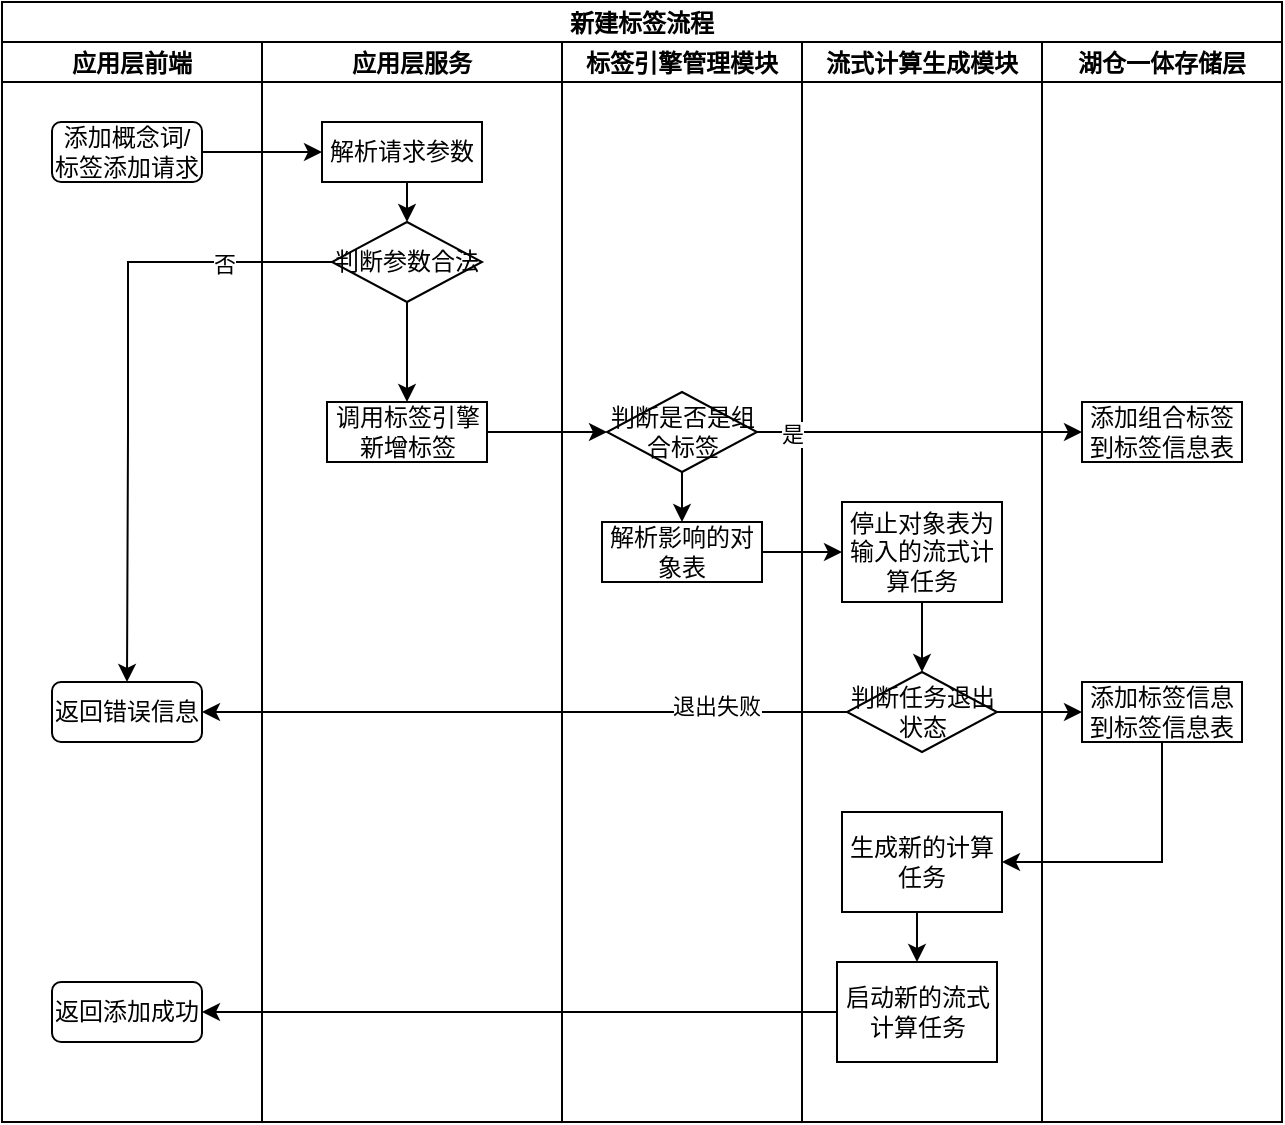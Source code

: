 <mxfile version="17.1.2" type="github">
  <diagram id="PUodA693WMOSVE2841Jc" name="第 1 页">
    <mxGraphModel dx="941" dy="673" grid="1" gridSize="10" guides="1" tooltips="1" connect="1" arrows="1" fold="1" page="1" pageScale="1" pageWidth="850" pageHeight="1100" math="0" shadow="0">
      <root>
        <mxCell id="0" />
        <mxCell id="1" parent="0" />
        <mxCell id="u_jYMOBiKWafSDNKGHsM-1" value="新建标签流程" style="swimlane;childLayout=stackLayout;resizeParent=1;resizeParentMax=0;startSize=20;" vertex="1" parent="1">
          <mxGeometry x="100" y="120" width="640" height="560" as="geometry" />
        </mxCell>
        <mxCell id="u_jYMOBiKWafSDNKGHsM-2" value="应用层前端" style="swimlane;startSize=20;" vertex="1" parent="u_jYMOBiKWafSDNKGHsM-1">
          <mxGeometry y="20" width="130" height="540" as="geometry" />
        </mxCell>
        <mxCell id="u_jYMOBiKWafSDNKGHsM-7" value="添加概念词/标签添加请求" style="rounded=1;whiteSpace=wrap;html=1;" vertex="1" parent="u_jYMOBiKWafSDNKGHsM-2">
          <mxGeometry x="25" y="40" width="75" height="30" as="geometry" />
        </mxCell>
        <mxCell id="u_jYMOBiKWafSDNKGHsM-14" value="返回错误信息" style="rounded=1;whiteSpace=wrap;html=1;" vertex="1" parent="u_jYMOBiKWafSDNKGHsM-2">
          <mxGeometry x="25" y="320" width="75" height="30" as="geometry" />
        </mxCell>
        <mxCell id="u_jYMOBiKWafSDNKGHsM-43" value="返回添加成功" style="rounded=1;whiteSpace=wrap;html=1;" vertex="1" parent="u_jYMOBiKWafSDNKGHsM-2">
          <mxGeometry x="25" y="470" width="75" height="30" as="geometry" />
        </mxCell>
        <mxCell id="u_jYMOBiKWafSDNKGHsM-3" value="应用层服务" style="swimlane;startSize=20;" vertex="1" parent="u_jYMOBiKWafSDNKGHsM-1">
          <mxGeometry x="130" y="20" width="150" height="540" as="geometry" />
        </mxCell>
        <mxCell id="u_jYMOBiKWafSDNKGHsM-13" style="edgeStyle=orthogonalEdgeStyle;rounded=0;orthogonalLoop=1;jettySize=auto;html=1;exitX=0.5;exitY=1;exitDx=0;exitDy=0;entryX=0.5;entryY=0;entryDx=0;entryDy=0;" edge="1" parent="u_jYMOBiKWafSDNKGHsM-3" source="u_jYMOBiKWafSDNKGHsM-8" target="u_jYMOBiKWafSDNKGHsM-10">
          <mxGeometry relative="1" as="geometry" />
        </mxCell>
        <mxCell id="u_jYMOBiKWafSDNKGHsM-8" value="解析请求参数" style="rounded=0;whiteSpace=wrap;html=1;" vertex="1" parent="u_jYMOBiKWafSDNKGHsM-3">
          <mxGeometry x="30" y="40" width="80" height="30" as="geometry" />
        </mxCell>
        <mxCell id="u_jYMOBiKWafSDNKGHsM-18" style="edgeStyle=orthogonalEdgeStyle;rounded=0;orthogonalLoop=1;jettySize=auto;html=1;exitX=0.5;exitY=1;exitDx=0;exitDy=0;" edge="1" parent="u_jYMOBiKWafSDNKGHsM-3" source="u_jYMOBiKWafSDNKGHsM-10" target="u_jYMOBiKWafSDNKGHsM-17">
          <mxGeometry relative="1" as="geometry" />
        </mxCell>
        <mxCell id="u_jYMOBiKWafSDNKGHsM-10" value="判断参数合法" style="rhombus;whiteSpace=wrap;html=1;" vertex="1" parent="u_jYMOBiKWafSDNKGHsM-3">
          <mxGeometry x="35" y="90" width="75" height="40" as="geometry" />
        </mxCell>
        <mxCell id="u_jYMOBiKWafSDNKGHsM-17" value="调用标签引擎新增标签" style="rounded=0;whiteSpace=wrap;html=1;" vertex="1" parent="u_jYMOBiKWafSDNKGHsM-3">
          <mxGeometry x="32.5" y="180" width="80" height="30" as="geometry" />
        </mxCell>
        <mxCell id="u_jYMOBiKWafSDNKGHsM-4" value="标签引擎管理模块" style="swimlane;startSize=20;" vertex="1" parent="u_jYMOBiKWafSDNKGHsM-1">
          <mxGeometry x="280" y="20" width="120" height="540" as="geometry" />
        </mxCell>
        <mxCell id="u_jYMOBiKWafSDNKGHsM-28" style="edgeStyle=orthogonalEdgeStyle;rounded=0;orthogonalLoop=1;jettySize=auto;html=1;exitX=0.5;exitY=1;exitDx=0;exitDy=0;entryX=0.5;entryY=0;entryDx=0;entryDy=0;" edge="1" parent="u_jYMOBiKWafSDNKGHsM-4" source="u_jYMOBiKWafSDNKGHsM-22" target="u_jYMOBiKWafSDNKGHsM-27">
          <mxGeometry relative="1" as="geometry" />
        </mxCell>
        <mxCell id="u_jYMOBiKWafSDNKGHsM-22" value="判断是否是组合标签" style="rhombus;whiteSpace=wrap;html=1;" vertex="1" parent="u_jYMOBiKWafSDNKGHsM-4">
          <mxGeometry x="22.5" y="175" width="75" height="40" as="geometry" />
        </mxCell>
        <mxCell id="u_jYMOBiKWafSDNKGHsM-27" value="解析影响的对象表" style="rounded=0;whiteSpace=wrap;html=1;" vertex="1" parent="u_jYMOBiKWafSDNKGHsM-4">
          <mxGeometry x="20" y="240" width="80" height="30" as="geometry" />
        </mxCell>
        <mxCell id="u_jYMOBiKWafSDNKGHsM-5" value="流式计算生成模块" style="swimlane;startSize=20;" vertex="1" parent="u_jYMOBiKWafSDNKGHsM-1">
          <mxGeometry x="400" y="20" width="120" height="540" as="geometry" />
        </mxCell>
        <mxCell id="u_jYMOBiKWafSDNKGHsM-35" style="edgeStyle=orthogonalEdgeStyle;rounded=0;orthogonalLoop=1;jettySize=auto;html=1;exitX=0.5;exitY=1;exitDx=0;exitDy=0;entryX=0.5;entryY=0;entryDx=0;entryDy=0;" edge="1" parent="u_jYMOBiKWafSDNKGHsM-5" source="u_jYMOBiKWafSDNKGHsM-29" target="u_jYMOBiKWafSDNKGHsM-32">
          <mxGeometry relative="1" as="geometry" />
        </mxCell>
        <mxCell id="u_jYMOBiKWafSDNKGHsM-29" value="停止对象表为输入的流式计算任务" style="rounded=0;whiteSpace=wrap;html=1;" vertex="1" parent="u_jYMOBiKWafSDNKGHsM-5">
          <mxGeometry x="20" y="230" width="80" height="50" as="geometry" />
        </mxCell>
        <mxCell id="u_jYMOBiKWafSDNKGHsM-32" value="判断任务退出状态" style="rhombus;whiteSpace=wrap;html=1;" vertex="1" parent="u_jYMOBiKWafSDNKGHsM-5">
          <mxGeometry x="22.5" y="315" width="75" height="40" as="geometry" />
        </mxCell>
        <mxCell id="u_jYMOBiKWafSDNKGHsM-42" style="edgeStyle=orthogonalEdgeStyle;rounded=0;orthogonalLoop=1;jettySize=auto;html=1;exitX=0.5;exitY=1;exitDx=0;exitDy=0;entryX=0.5;entryY=0;entryDx=0;entryDy=0;" edge="1" parent="u_jYMOBiKWafSDNKGHsM-5" source="u_jYMOBiKWafSDNKGHsM-36" target="u_jYMOBiKWafSDNKGHsM-41">
          <mxGeometry relative="1" as="geometry" />
        </mxCell>
        <mxCell id="u_jYMOBiKWafSDNKGHsM-36" value="生成新的计算任务" style="rounded=0;whiteSpace=wrap;html=1;" vertex="1" parent="u_jYMOBiKWafSDNKGHsM-5">
          <mxGeometry x="20" y="385" width="80" height="50" as="geometry" />
        </mxCell>
        <mxCell id="u_jYMOBiKWafSDNKGHsM-41" value="启动新的流式计算任务" style="rounded=0;whiteSpace=wrap;html=1;" vertex="1" parent="u_jYMOBiKWafSDNKGHsM-5">
          <mxGeometry x="17.5" y="460" width="80" height="50" as="geometry" />
        </mxCell>
        <mxCell id="u_jYMOBiKWafSDNKGHsM-12" style="edgeStyle=orthogonalEdgeStyle;rounded=0;orthogonalLoop=1;jettySize=auto;html=1;exitX=1;exitY=0.5;exitDx=0;exitDy=0;" edge="1" parent="u_jYMOBiKWafSDNKGHsM-1" source="u_jYMOBiKWafSDNKGHsM-7" target="u_jYMOBiKWafSDNKGHsM-8">
          <mxGeometry relative="1" as="geometry" />
        </mxCell>
        <mxCell id="u_jYMOBiKWafSDNKGHsM-15" style="edgeStyle=orthogonalEdgeStyle;rounded=0;orthogonalLoop=1;jettySize=auto;html=1;exitX=0;exitY=0.5;exitDx=0;exitDy=0;entryX=0.5;entryY=0;entryDx=0;entryDy=0;" edge="1" parent="u_jYMOBiKWafSDNKGHsM-1" source="u_jYMOBiKWafSDNKGHsM-10" target="u_jYMOBiKWafSDNKGHsM-14">
          <mxGeometry relative="1" as="geometry">
            <Array as="points">
              <mxPoint x="63" y="130" />
              <mxPoint x="63" y="215" />
            </Array>
          </mxGeometry>
        </mxCell>
        <mxCell id="u_jYMOBiKWafSDNKGHsM-16" value="否" style="edgeLabel;html=1;align=center;verticalAlign=middle;resizable=0;points=[];" vertex="1" connectable="0" parent="u_jYMOBiKWafSDNKGHsM-15">
          <mxGeometry x="-0.654" y="1" relative="1" as="geometry">
            <mxPoint as="offset" />
          </mxGeometry>
        </mxCell>
        <mxCell id="u_jYMOBiKWafSDNKGHsM-19" style="edgeStyle=orthogonalEdgeStyle;rounded=0;orthogonalLoop=1;jettySize=auto;html=1;exitX=1;exitY=0.5;exitDx=0;exitDy=0;entryX=0;entryY=0.5;entryDx=0;entryDy=0;" edge="1" parent="u_jYMOBiKWafSDNKGHsM-1" source="u_jYMOBiKWafSDNKGHsM-17" target="u_jYMOBiKWafSDNKGHsM-22">
          <mxGeometry relative="1" as="geometry">
            <mxPoint x="300" y="215" as="targetPoint" />
          </mxGeometry>
        </mxCell>
        <mxCell id="u_jYMOBiKWafSDNKGHsM-20" value="湖仓一体存储层" style="swimlane;startSize=20;" vertex="1" parent="u_jYMOBiKWafSDNKGHsM-1">
          <mxGeometry x="520" y="20" width="120" height="540" as="geometry" />
        </mxCell>
        <mxCell id="u_jYMOBiKWafSDNKGHsM-24" value="添加组合标签到标签信息表" style="rounded=0;whiteSpace=wrap;html=1;" vertex="1" parent="u_jYMOBiKWafSDNKGHsM-20">
          <mxGeometry x="20" y="180" width="80" height="30" as="geometry" />
        </mxCell>
        <mxCell id="u_jYMOBiKWafSDNKGHsM-37" value="添加标签信息到标签信息表" style="rounded=0;whiteSpace=wrap;html=1;" vertex="1" parent="u_jYMOBiKWafSDNKGHsM-20">
          <mxGeometry x="20" y="320" width="80" height="30" as="geometry" />
        </mxCell>
        <mxCell id="u_jYMOBiKWafSDNKGHsM-25" style="edgeStyle=orthogonalEdgeStyle;rounded=0;orthogonalLoop=1;jettySize=auto;html=1;exitX=1;exitY=0.5;exitDx=0;exitDy=0;entryX=0;entryY=0.5;entryDx=0;entryDy=0;" edge="1" parent="u_jYMOBiKWafSDNKGHsM-1" source="u_jYMOBiKWafSDNKGHsM-22" target="u_jYMOBiKWafSDNKGHsM-24">
          <mxGeometry relative="1" as="geometry" />
        </mxCell>
        <mxCell id="u_jYMOBiKWafSDNKGHsM-26" value="是" style="edgeLabel;html=1;align=center;verticalAlign=middle;resizable=0;points=[];" vertex="1" connectable="0" parent="u_jYMOBiKWafSDNKGHsM-25">
          <mxGeometry x="-0.785" y="-1" relative="1" as="geometry">
            <mxPoint as="offset" />
          </mxGeometry>
        </mxCell>
        <mxCell id="u_jYMOBiKWafSDNKGHsM-30" style="edgeStyle=orthogonalEdgeStyle;rounded=0;orthogonalLoop=1;jettySize=auto;html=1;exitX=1;exitY=0.5;exitDx=0;exitDy=0;entryX=0;entryY=0.5;entryDx=0;entryDy=0;" edge="1" parent="u_jYMOBiKWafSDNKGHsM-1" source="u_jYMOBiKWafSDNKGHsM-27" target="u_jYMOBiKWafSDNKGHsM-29">
          <mxGeometry relative="1" as="geometry" />
        </mxCell>
        <mxCell id="u_jYMOBiKWafSDNKGHsM-33" style="edgeStyle=orthogonalEdgeStyle;rounded=0;orthogonalLoop=1;jettySize=auto;html=1;exitX=0;exitY=0.5;exitDx=0;exitDy=0;" edge="1" parent="u_jYMOBiKWafSDNKGHsM-1" source="u_jYMOBiKWafSDNKGHsM-32" target="u_jYMOBiKWafSDNKGHsM-14">
          <mxGeometry relative="1" as="geometry" />
        </mxCell>
        <mxCell id="u_jYMOBiKWafSDNKGHsM-34" value="退出失败" style="edgeLabel;html=1;align=center;verticalAlign=middle;resizable=0;points=[];" vertex="1" connectable="0" parent="u_jYMOBiKWafSDNKGHsM-33">
          <mxGeometry x="-0.594" y="-3" relative="1" as="geometry">
            <mxPoint as="offset" />
          </mxGeometry>
        </mxCell>
        <mxCell id="u_jYMOBiKWafSDNKGHsM-38" style="edgeStyle=orthogonalEdgeStyle;rounded=0;orthogonalLoop=1;jettySize=auto;html=1;exitX=1;exitY=0.5;exitDx=0;exitDy=0;" edge="1" parent="u_jYMOBiKWafSDNKGHsM-1" source="u_jYMOBiKWafSDNKGHsM-32" target="u_jYMOBiKWafSDNKGHsM-37">
          <mxGeometry relative="1" as="geometry" />
        </mxCell>
        <mxCell id="u_jYMOBiKWafSDNKGHsM-39" style="edgeStyle=orthogonalEdgeStyle;rounded=0;orthogonalLoop=1;jettySize=auto;html=1;exitX=0.5;exitY=1;exitDx=0;exitDy=0;entryX=1;entryY=0.5;entryDx=0;entryDy=0;" edge="1" parent="u_jYMOBiKWafSDNKGHsM-1" source="u_jYMOBiKWafSDNKGHsM-37" target="u_jYMOBiKWafSDNKGHsM-36">
          <mxGeometry relative="1" as="geometry" />
        </mxCell>
        <mxCell id="u_jYMOBiKWafSDNKGHsM-44" style="edgeStyle=orthogonalEdgeStyle;rounded=0;orthogonalLoop=1;jettySize=auto;html=1;exitX=0;exitY=0.5;exitDx=0;exitDy=0;" edge="1" parent="u_jYMOBiKWafSDNKGHsM-1" source="u_jYMOBiKWafSDNKGHsM-41" target="u_jYMOBiKWafSDNKGHsM-43">
          <mxGeometry relative="1" as="geometry" />
        </mxCell>
      </root>
    </mxGraphModel>
  </diagram>
</mxfile>

